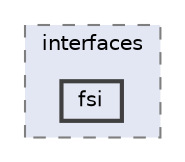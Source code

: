 digraph "SU2_CFD/include/interfaces/fsi"
{
 // LATEX_PDF_SIZE
  bgcolor="transparent";
  edge [fontname=Helvetica,fontsize=10,labelfontname=Helvetica,labelfontsize=10];
  node [fontname=Helvetica,fontsize=10,shape=box,height=0.2,width=0.4];
  compound=true
  subgraph clusterdir_08c7ba3cb7a23e912f9dd6cde1b276c2 {
    graph [ bgcolor="#e3e7f4", pencolor="grey50", label="interfaces", fontname=Helvetica,fontsize=10 style="filled,dashed", URL="dir_08c7ba3cb7a23e912f9dd6cde1b276c2.html",tooltip=""]
  dir_7bd01c7330370edc484b289b87fa5a31 [label="fsi", fillcolor="#e3e7f4", color="grey25", style="filled,bold", URL="dir_7bd01c7330370edc484b289b87fa5a31.html",tooltip=""];
  }
}

